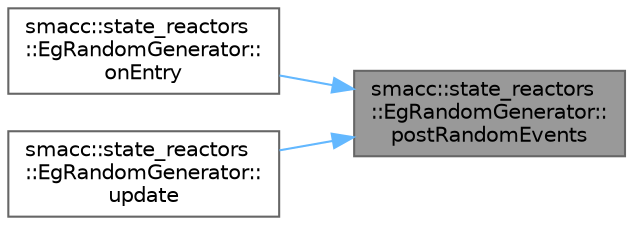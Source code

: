 digraph "smacc::state_reactors::EgRandomGenerator::postRandomEvents"
{
 // LATEX_PDF_SIZE
  bgcolor="transparent";
  edge [fontname=Helvetica,fontsize=10,labelfontname=Helvetica,labelfontsize=10];
  node [fontname=Helvetica,fontsize=10,shape=box,height=0.2,width=0.4];
  rankdir="RL";
  Node1 [label="smacc::state_reactors\l::EgRandomGenerator::\lpostRandomEvents",height=0.2,width=0.4,color="gray40", fillcolor="grey60", style="filled", fontcolor="black",tooltip=" "];
  Node1 -> Node2 [dir="back",color="steelblue1",style="solid"];
  Node2 [label="smacc::state_reactors\l::EgRandomGenerator::\lonEntry",height=0.2,width=0.4,color="grey40", fillcolor="white", style="filled",URL="$classsmacc_1_1state__reactors_1_1EgRandomGenerator.html#aec89532c1b53e42e5d9006eddfea10e6",tooltip=" "];
  Node1 -> Node3 [dir="back",color="steelblue1",style="solid"];
  Node3 [label="smacc::state_reactors\l::EgRandomGenerator::\lupdate",height=0.2,width=0.4,color="grey40", fillcolor="white", style="filled",URL="$classsmacc_1_1state__reactors_1_1EgRandomGenerator.html#a0d442604ba19606ab12a384ee3998b49",tooltip=" "];
}
